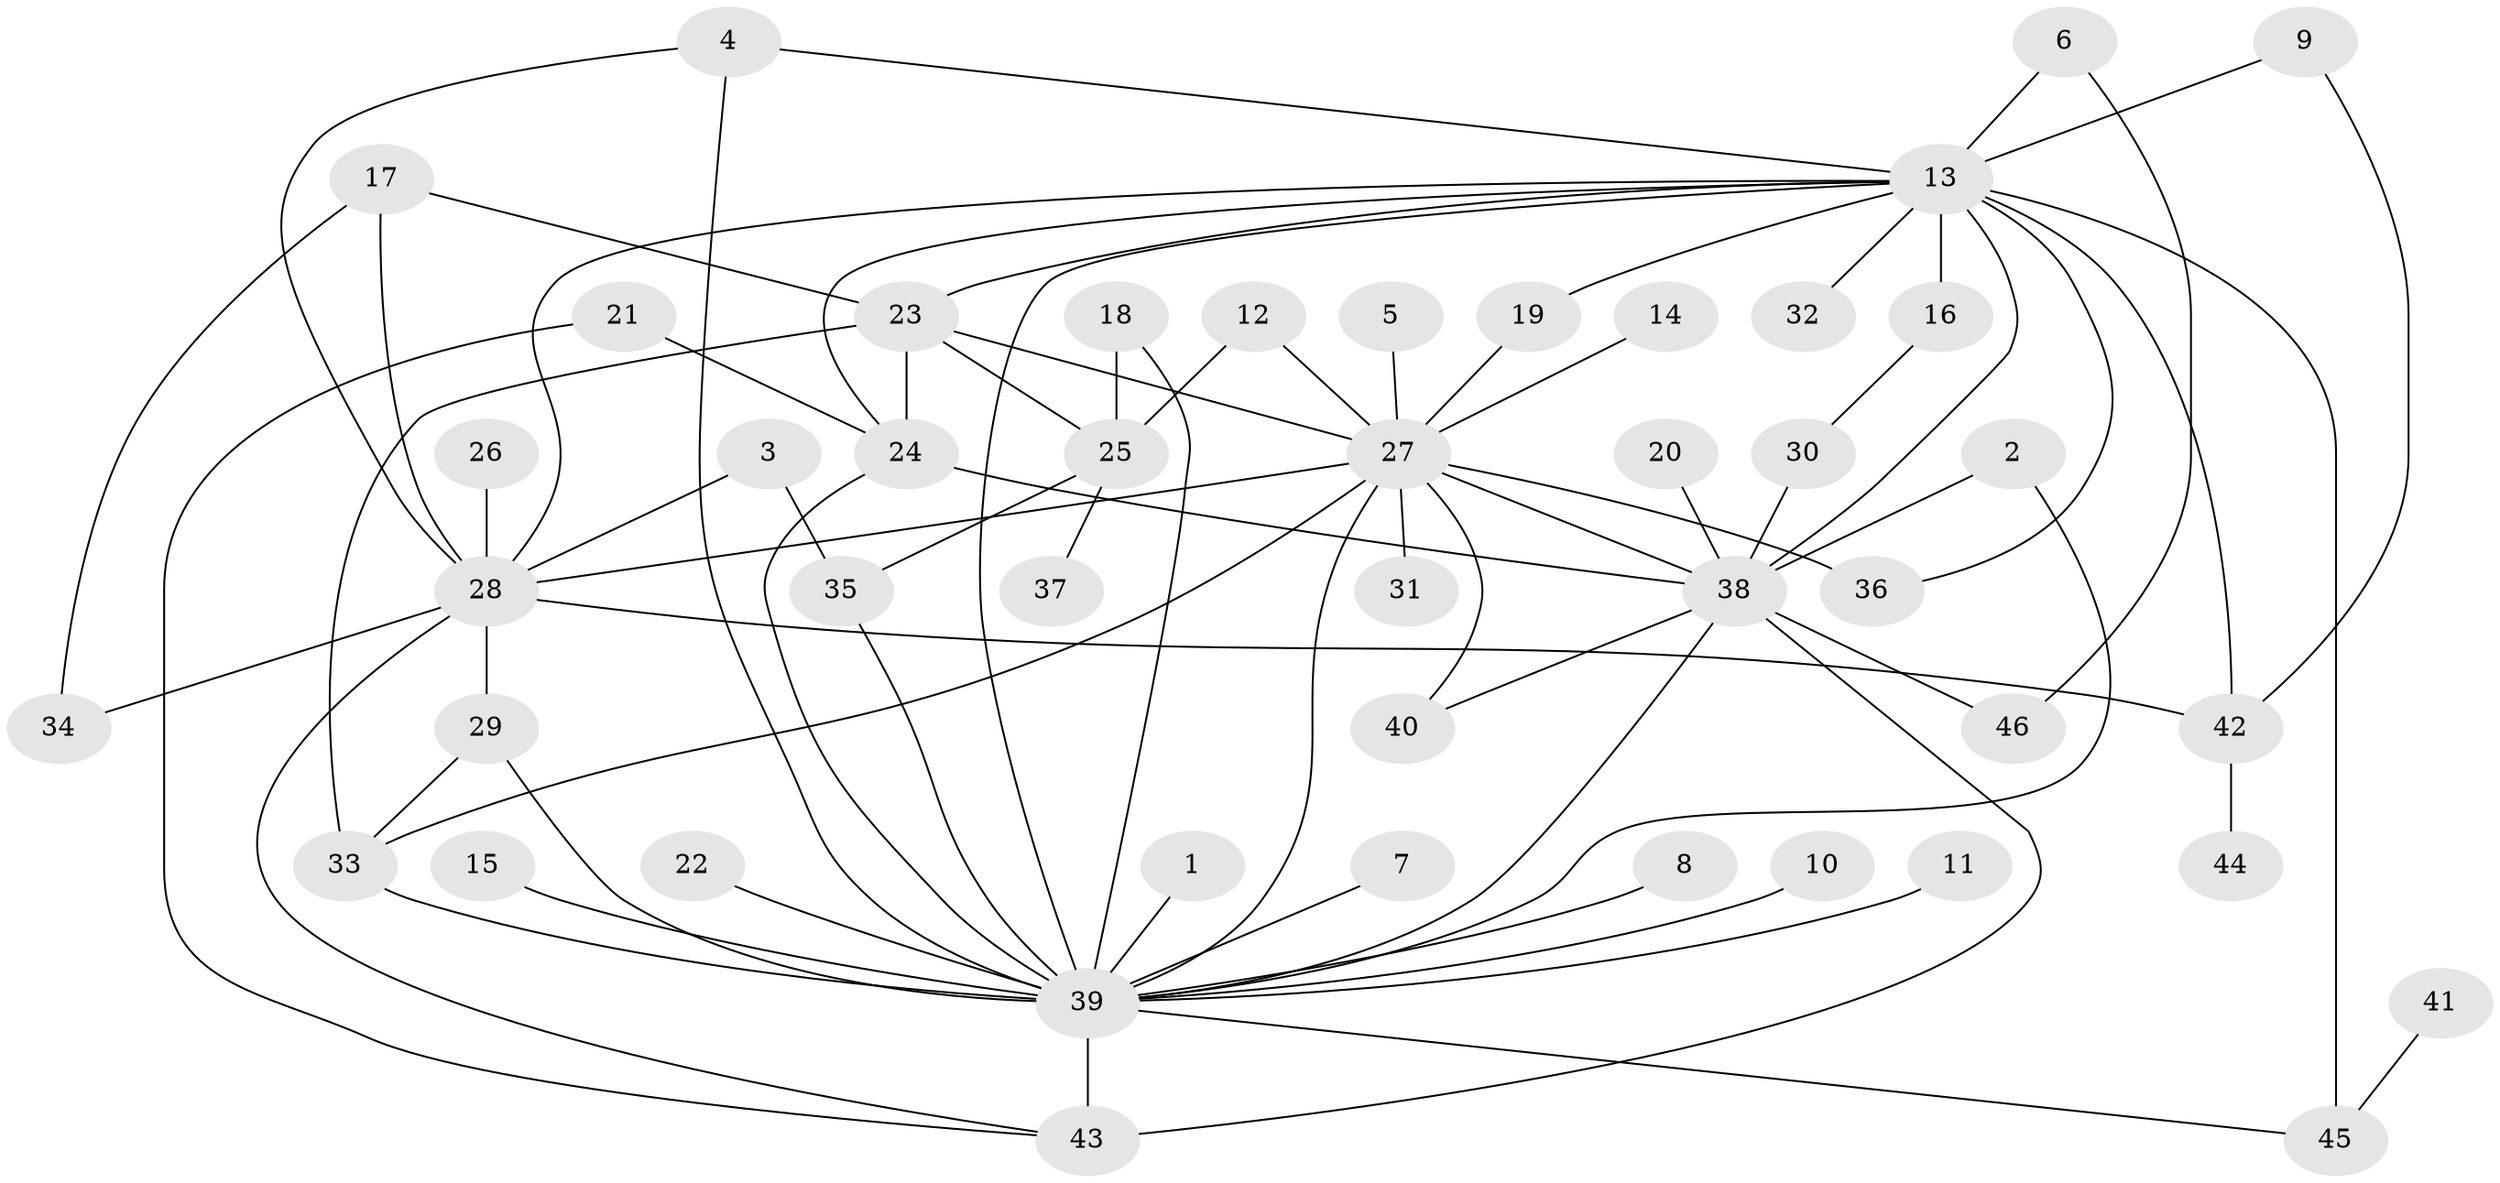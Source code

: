 // original degree distribution, {14: 0.022222222222222223, 21: 0.011111111111111112, 20: 0.011111111111111112, 1: 0.4222222222222222, 4: 0.1, 3: 0.13333333333333333, 2: 0.25555555555555554, 13: 0.011111111111111112, 6: 0.011111111111111112, 7: 0.011111111111111112, 5: 0.011111111111111112}
// Generated by graph-tools (version 1.1) at 2025/01/03/09/25 03:01:54]
// undirected, 46 vertices, 76 edges
graph export_dot {
graph [start="1"]
  node [color=gray90,style=filled];
  1;
  2;
  3;
  4;
  5;
  6;
  7;
  8;
  9;
  10;
  11;
  12;
  13;
  14;
  15;
  16;
  17;
  18;
  19;
  20;
  21;
  22;
  23;
  24;
  25;
  26;
  27;
  28;
  29;
  30;
  31;
  32;
  33;
  34;
  35;
  36;
  37;
  38;
  39;
  40;
  41;
  42;
  43;
  44;
  45;
  46;
  1 -- 39 [weight=1.0];
  2 -- 38 [weight=1.0];
  2 -- 39 [weight=1.0];
  3 -- 28 [weight=1.0];
  3 -- 35 [weight=1.0];
  4 -- 13 [weight=1.0];
  4 -- 28 [weight=1.0];
  4 -- 39 [weight=1.0];
  5 -- 27 [weight=1.0];
  6 -- 13 [weight=1.0];
  6 -- 46 [weight=1.0];
  7 -- 39 [weight=1.0];
  8 -- 39 [weight=1.0];
  9 -- 13 [weight=1.0];
  9 -- 42 [weight=1.0];
  10 -- 39 [weight=1.0];
  11 -- 39 [weight=1.0];
  12 -- 25 [weight=1.0];
  12 -- 27 [weight=1.0];
  13 -- 16 [weight=1.0];
  13 -- 19 [weight=1.0];
  13 -- 23 [weight=1.0];
  13 -- 24 [weight=1.0];
  13 -- 28 [weight=1.0];
  13 -- 32 [weight=1.0];
  13 -- 36 [weight=1.0];
  13 -- 38 [weight=1.0];
  13 -- 39 [weight=1.0];
  13 -- 42 [weight=1.0];
  13 -- 45 [weight=2.0];
  14 -- 27 [weight=1.0];
  15 -- 39 [weight=1.0];
  16 -- 30 [weight=1.0];
  17 -- 23 [weight=1.0];
  17 -- 28 [weight=1.0];
  17 -- 34 [weight=1.0];
  18 -- 25 [weight=1.0];
  18 -- 39 [weight=1.0];
  19 -- 27 [weight=1.0];
  20 -- 38 [weight=1.0];
  21 -- 24 [weight=1.0];
  21 -- 43 [weight=1.0];
  22 -- 39 [weight=1.0];
  23 -- 24 [weight=1.0];
  23 -- 25 [weight=1.0];
  23 -- 27 [weight=1.0];
  23 -- 33 [weight=1.0];
  24 -- 38 [weight=1.0];
  24 -- 39 [weight=1.0];
  25 -- 35 [weight=1.0];
  25 -- 37 [weight=1.0];
  26 -- 28 [weight=1.0];
  27 -- 28 [weight=1.0];
  27 -- 31 [weight=1.0];
  27 -- 33 [weight=2.0];
  27 -- 36 [weight=2.0];
  27 -- 38 [weight=1.0];
  27 -- 39 [weight=1.0];
  27 -- 40 [weight=1.0];
  28 -- 29 [weight=1.0];
  28 -- 34 [weight=1.0];
  28 -- 42 [weight=1.0];
  28 -- 43 [weight=1.0];
  29 -- 33 [weight=1.0];
  29 -- 39 [weight=1.0];
  30 -- 38 [weight=1.0];
  33 -- 39 [weight=2.0];
  35 -- 39 [weight=1.0];
  38 -- 39 [weight=1.0];
  38 -- 40 [weight=1.0];
  38 -- 43 [weight=2.0];
  38 -- 46 [weight=1.0];
  39 -- 43 [weight=1.0];
  39 -- 45 [weight=1.0];
  41 -- 45 [weight=1.0];
  42 -- 44 [weight=1.0];
}
